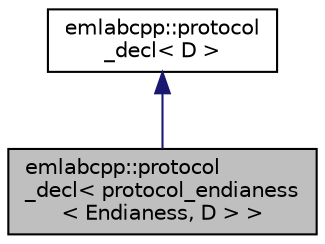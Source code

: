 digraph "emlabcpp::protocol_decl&lt; protocol_endianess&lt; Endianess, D &gt; &gt;"
{
 // LATEX_PDF_SIZE
  edge [fontname="Helvetica",fontsize="10",labelfontname="Helvetica",labelfontsize="10"];
  node [fontname="Helvetica",fontsize="10",shape=record];
  Node1 [label="emlabcpp::protocol\l_decl\< protocol_endianess\l\< Endianess, D \> \>",height=0.2,width=0.4,color="black", fillcolor="grey75", style="filled", fontcolor="black",tooltip=" "];
  Node2 -> Node1 [dir="back",color="midnightblue",fontsize="10",style="solid",fontname="Helvetica"];
  Node2 [label="emlabcpp::protocol\l_decl\< D \>",height=0.2,width=0.4,color="black", fillcolor="white", style="filled",URL="$structemlabcpp_1_1protocol__decl_3_01D_01_4.html",tooltip=" "];
}
